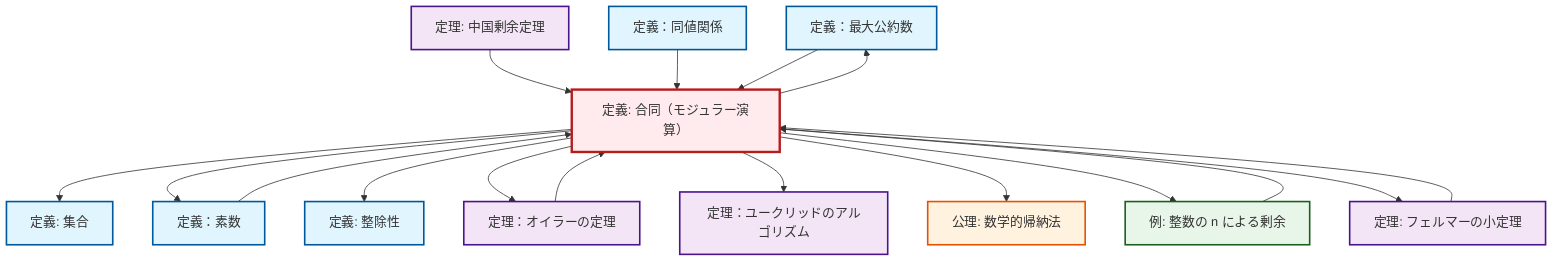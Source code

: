 graph TD
    classDef definition fill:#e1f5fe,stroke:#01579b,stroke-width:2px
    classDef theorem fill:#f3e5f5,stroke:#4a148c,stroke-width:2px
    classDef axiom fill:#fff3e0,stroke:#e65100,stroke-width:2px
    classDef example fill:#e8f5e9,stroke:#1b5e20,stroke-width:2px
    classDef current fill:#ffebee,stroke:#b71c1c,stroke-width:3px
    thm-euclidean-algorithm["定理：ユークリッドのアルゴリズム"]:::theorem
    def-gcd["定義：最大公約数"]:::definition
    thm-euler["定理：オイラーの定理"]:::theorem
    def-set["定義: 集合"]:::definition
    thm-fermat-little["定理: フェルマーの小定理"]:::theorem
    thm-chinese-remainder["定理: 中国剰余定理"]:::theorem
    def-equivalence-relation["定義：同値関係"]:::definition
    def-prime["定義：素数"]:::definition
    def-congruence["定義: 合同（モジュラー演算）"]:::definition
    ex-quotient-integers-mod-n["例: 整数の n による剰余"]:::example
    def-divisibility["定義: 整除性"]:::definition
    ax-induction["公理: 数学的帰納法"]:::axiom
    def-congruence --> def-set
    def-congruence --> def-prime
    thm-chinese-remainder --> def-congruence
    def-congruence --> def-divisibility
    def-congruence --> thm-euler
    thm-euler --> def-congruence
    thm-fermat-little --> def-congruence
    def-equivalence-relation --> def-congruence
    ex-quotient-integers-mod-n --> def-congruence
    def-congruence --> thm-euclidean-algorithm
    def-congruence --> def-gcd
    def-congruence --> ax-induction
    def-prime --> def-congruence
    def-congruence --> ex-quotient-integers-mod-n
    def-gcd --> def-congruence
    def-congruence --> thm-fermat-little
    class def-congruence current